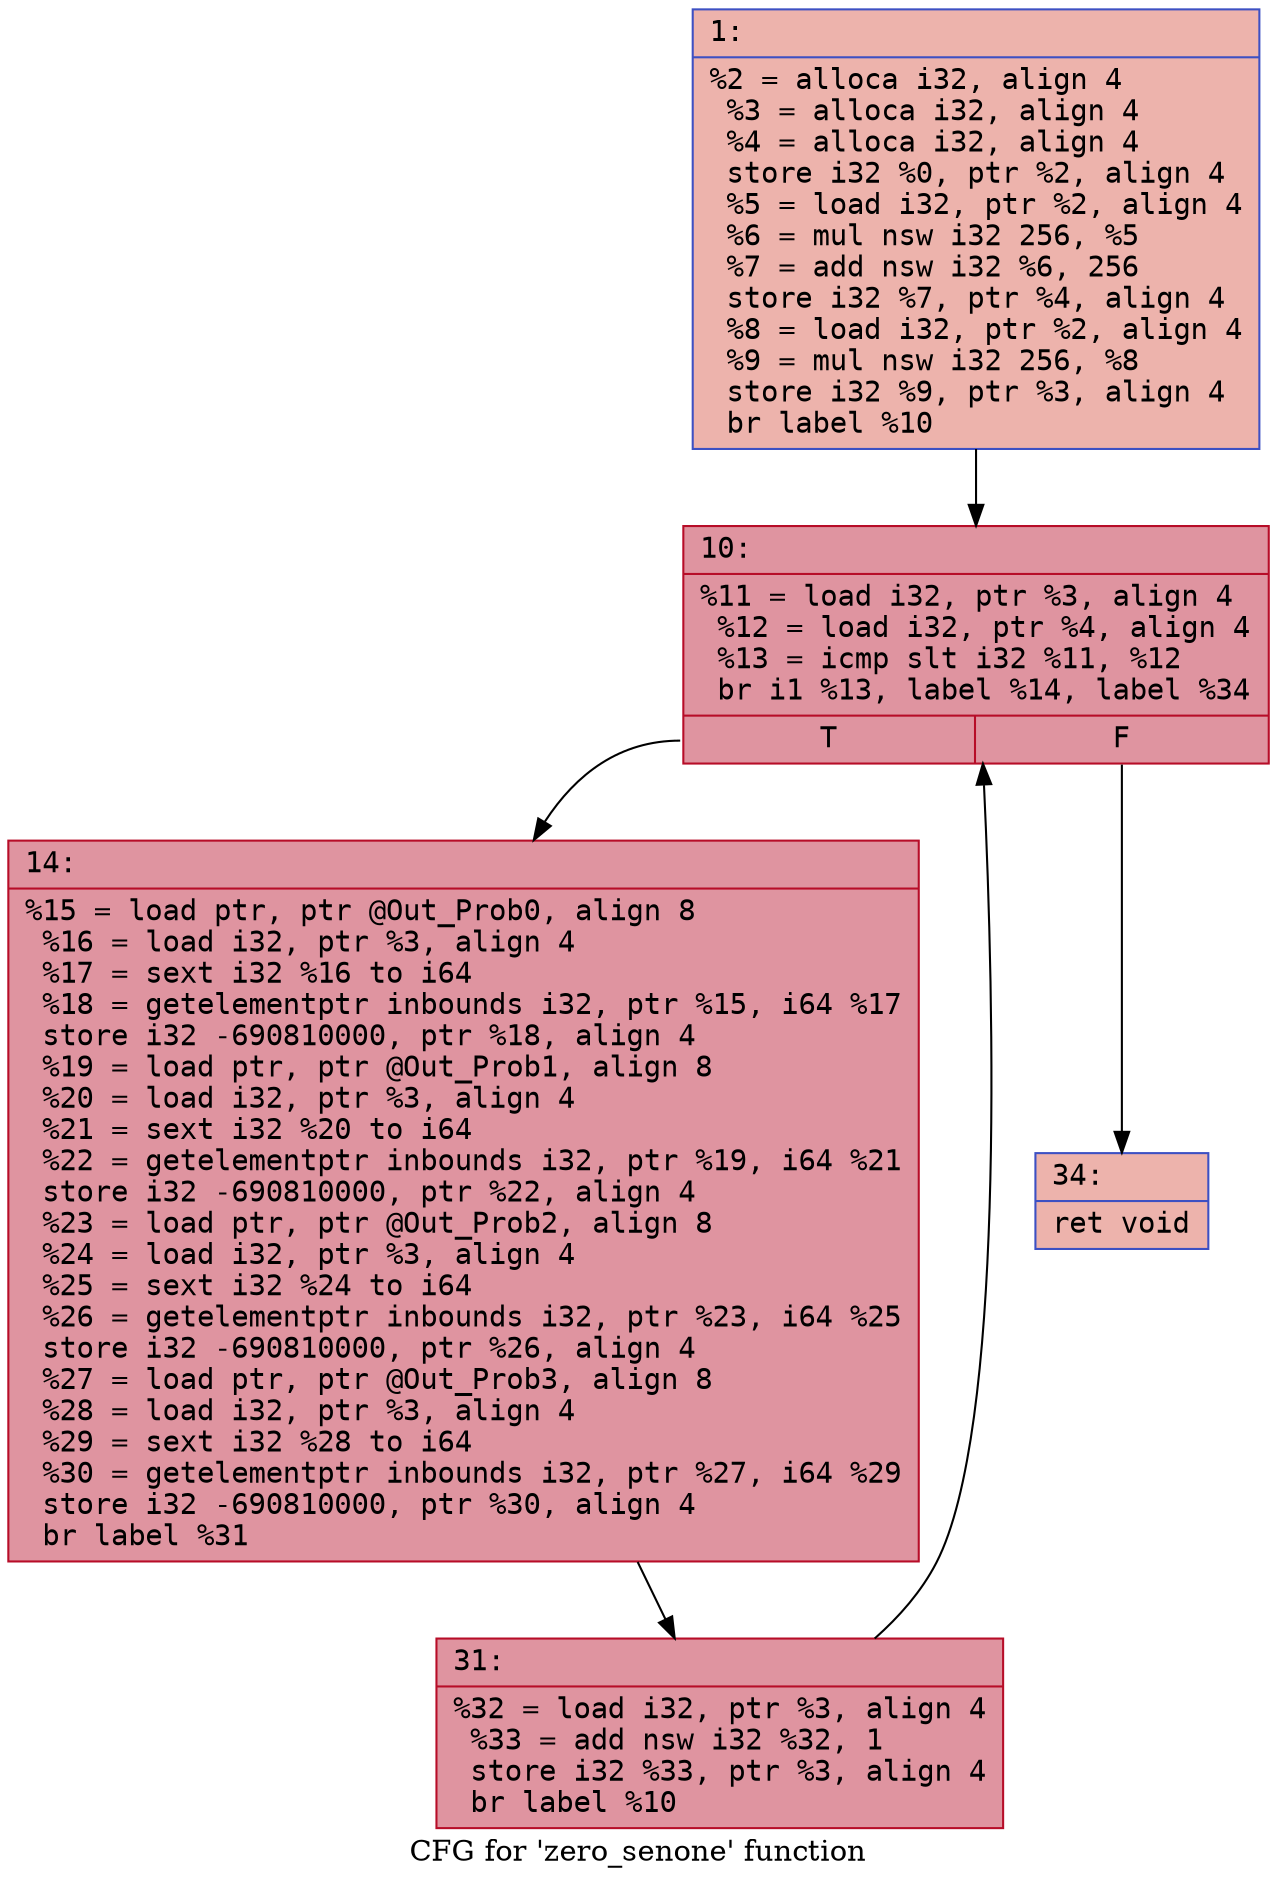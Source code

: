 digraph "CFG for 'zero_senone' function" {
	label="CFG for 'zero_senone' function";

	Node0x600000feab20 [shape=record,color="#3d50c3ff", style=filled, fillcolor="#d6524470" fontname="Courier",label="{1:\l|  %2 = alloca i32, align 4\l  %3 = alloca i32, align 4\l  %4 = alloca i32, align 4\l  store i32 %0, ptr %2, align 4\l  %5 = load i32, ptr %2, align 4\l  %6 = mul nsw i32 256, %5\l  %7 = add nsw i32 %6, 256\l  store i32 %7, ptr %4, align 4\l  %8 = load i32, ptr %2, align 4\l  %9 = mul nsw i32 256, %8\l  store i32 %9, ptr %3, align 4\l  br label %10\l}"];
	Node0x600000feab20 -> Node0x600000feab70[tooltip="1 -> 10\nProbability 100.00%" ];
	Node0x600000feab70 [shape=record,color="#b70d28ff", style=filled, fillcolor="#b70d2870" fontname="Courier",label="{10:\l|  %11 = load i32, ptr %3, align 4\l  %12 = load i32, ptr %4, align 4\l  %13 = icmp slt i32 %11, %12\l  br i1 %13, label %14, label %34\l|{<s0>T|<s1>F}}"];
	Node0x600000feab70:s0 -> Node0x600000feabc0[tooltip="10 -> 14\nProbability 96.88%" ];
	Node0x600000feab70:s1 -> Node0x600000feac60[tooltip="10 -> 34\nProbability 3.12%" ];
	Node0x600000feabc0 [shape=record,color="#b70d28ff", style=filled, fillcolor="#b70d2870" fontname="Courier",label="{14:\l|  %15 = load ptr, ptr @Out_Prob0, align 8\l  %16 = load i32, ptr %3, align 4\l  %17 = sext i32 %16 to i64\l  %18 = getelementptr inbounds i32, ptr %15, i64 %17\l  store i32 -690810000, ptr %18, align 4\l  %19 = load ptr, ptr @Out_Prob1, align 8\l  %20 = load i32, ptr %3, align 4\l  %21 = sext i32 %20 to i64\l  %22 = getelementptr inbounds i32, ptr %19, i64 %21\l  store i32 -690810000, ptr %22, align 4\l  %23 = load ptr, ptr @Out_Prob2, align 8\l  %24 = load i32, ptr %3, align 4\l  %25 = sext i32 %24 to i64\l  %26 = getelementptr inbounds i32, ptr %23, i64 %25\l  store i32 -690810000, ptr %26, align 4\l  %27 = load ptr, ptr @Out_Prob3, align 8\l  %28 = load i32, ptr %3, align 4\l  %29 = sext i32 %28 to i64\l  %30 = getelementptr inbounds i32, ptr %27, i64 %29\l  store i32 -690810000, ptr %30, align 4\l  br label %31\l}"];
	Node0x600000feabc0 -> Node0x600000feac10[tooltip="14 -> 31\nProbability 100.00%" ];
	Node0x600000feac10 [shape=record,color="#b70d28ff", style=filled, fillcolor="#b70d2870" fontname="Courier",label="{31:\l|  %32 = load i32, ptr %3, align 4\l  %33 = add nsw i32 %32, 1\l  store i32 %33, ptr %3, align 4\l  br label %10\l}"];
	Node0x600000feac10 -> Node0x600000feab70[tooltip="31 -> 10\nProbability 100.00%" ];
	Node0x600000feac60 [shape=record,color="#3d50c3ff", style=filled, fillcolor="#d6524470" fontname="Courier",label="{34:\l|  ret void\l}"];
}
